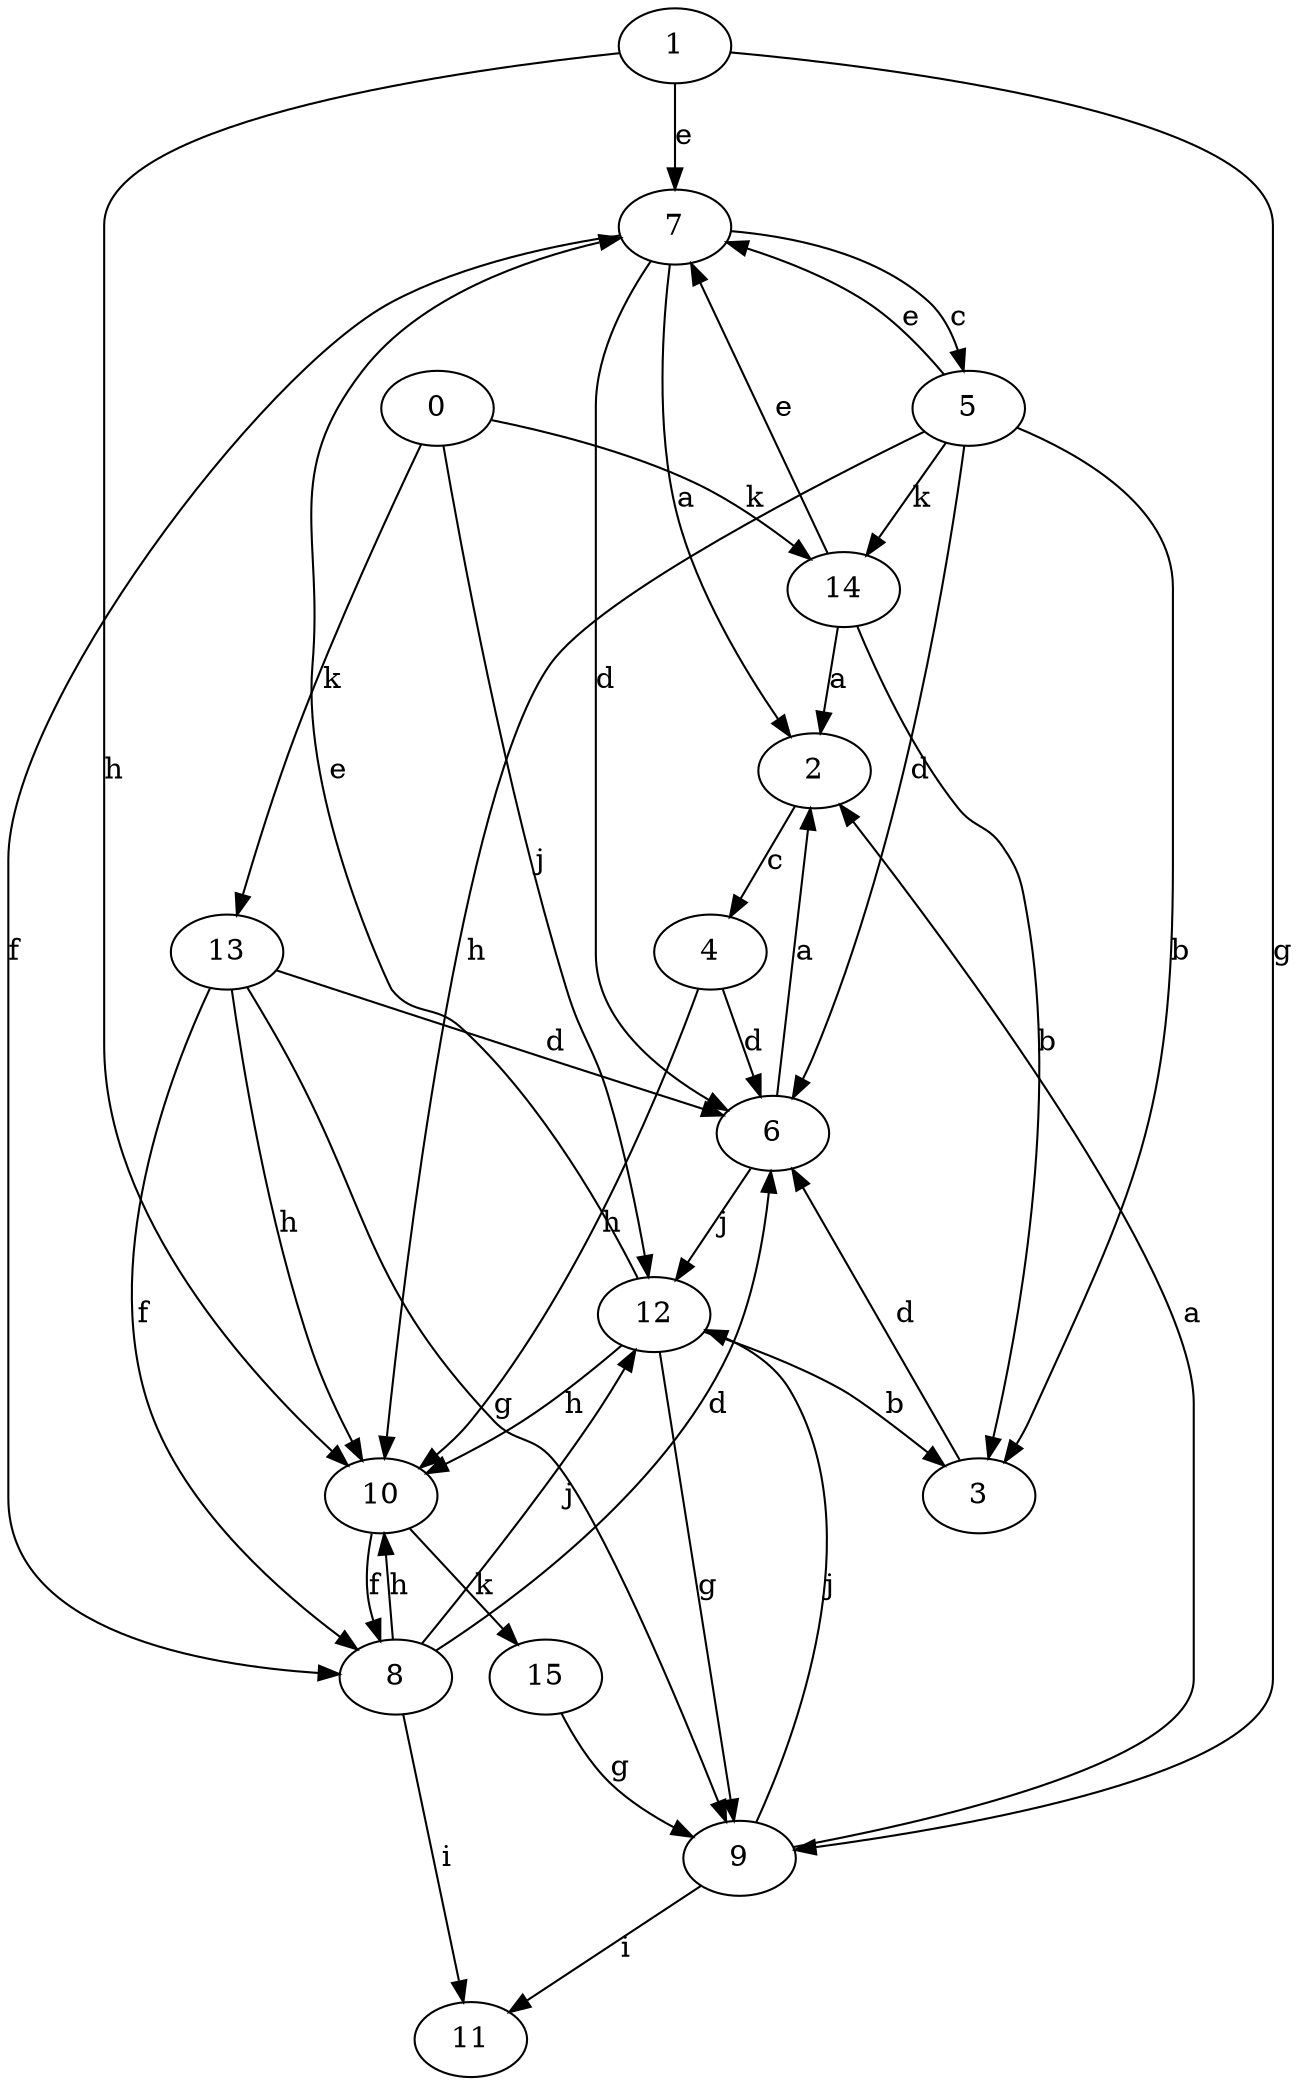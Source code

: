 strict digraph  {
1;
2;
3;
4;
5;
6;
7;
8;
9;
0;
10;
11;
12;
13;
14;
15;
1 -> 7  [label=e];
1 -> 9  [label=g];
1 -> 10  [label=h];
2 -> 4  [label=c];
3 -> 6  [label=d];
4 -> 6  [label=d];
4 -> 10  [label=h];
5 -> 3  [label=b];
5 -> 6  [label=d];
5 -> 7  [label=e];
5 -> 10  [label=h];
5 -> 14  [label=k];
6 -> 2  [label=a];
6 -> 12  [label=j];
7 -> 2  [label=a];
7 -> 5  [label=c];
7 -> 6  [label=d];
7 -> 8  [label=f];
8 -> 6  [label=d];
8 -> 10  [label=h];
8 -> 11  [label=i];
8 -> 12  [label=j];
9 -> 2  [label=a];
9 -> 11  [label=i];
9 -> 12  [label=j];
0 -> 12  [label=j];
0 -> 13  [label=k];
0 -> 14  [label=k];
10 -> 8  [label=f];
10 -> 15  [label=k];
12 -> 3  [label=b];
12 -> 7  [label=e];
12 -> 9  [label=g];
12 -> 10  [label=h];
13 -> 6  [label=d];
13 -> 8  [label=f];
13 -> 9  [label=g];
13 -> 10  [label=h];
14 -> 2  [label=a];
14 -> 3  [label=b];
14 -> 7  [label=e];
15 -> 9  [label=g];
}
